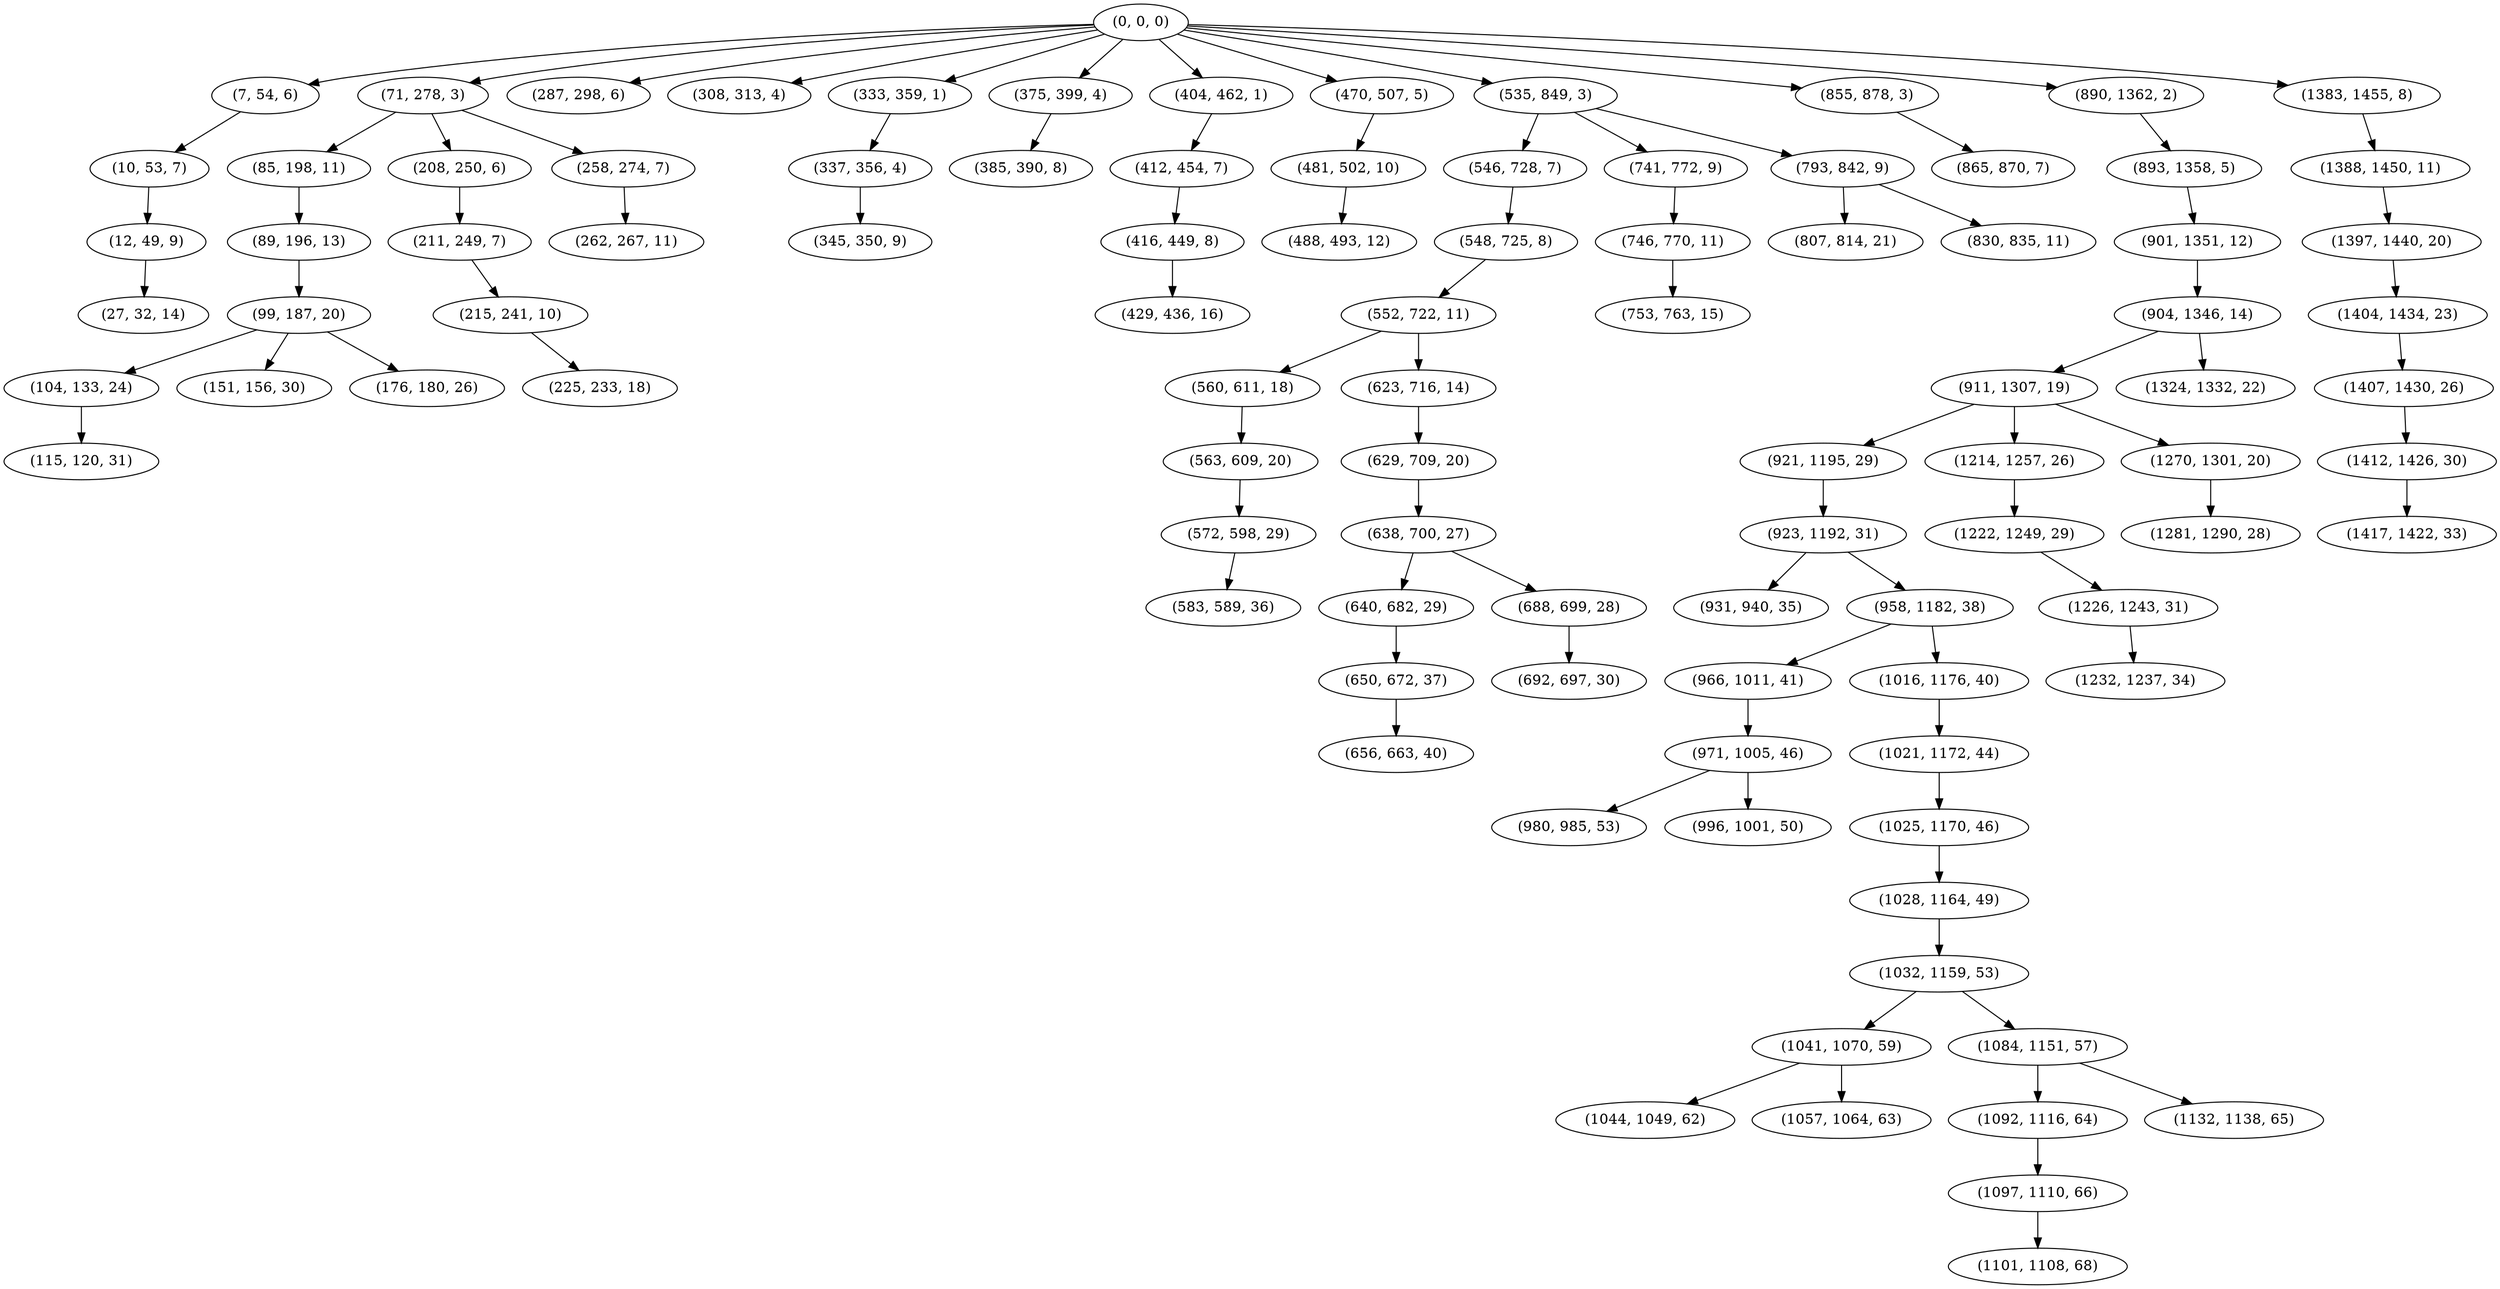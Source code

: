 digraph tree {
    "(0, 0, 0)";
    "(7, 54, 6)";
    "(10, 53, 7)";
    "(12, 49, 9)";
    "(27, 32, 14)";
    "(71, 278, 3)";
    "(85, 198, 11)";
    "(89, 196, 13)";
    "(99, 187, 20)";
    "(104, 133, 24)";
    "(115, 120, 31)";
    "(151, 156, 30)";
    "(176, 180, 26)";
    "(208, 250, 6)";
    "(211, 249, 7)";
    "(215, 241, 10)";
    "(225, 233, 18)";
    "(258, 274, 7)";
    "(262, 267, 11)";
    "(287, 298, 6)";
    "(308, 313, 4)";
    "(333, 359, 1)";
    "(337, 356, 4)";
    "(345, 350, 9)";
    "(375, 399, 4)";
    "(385, 390, 8)";
    "(404, 462, 1)";
    "(412, 454, 7)";
    "(416, 449, 8)";
    "(429, 436, 16)";
    "(470, 507, 5)";
    "(481, 502, 10)";
    "(488, 493, 12)";
    "(535, 849, 3)";
    "(546, 728, 7)";
    "(548, 725, 8)";
    "(552, 722, 11)";
    "(560, 611, 18)";
    "(563, 609, 20)";
    "(572, 598, 29)";
    "(583, 589, 36)";
    "(623, 716, 14)";
    "(629, 709, 20)";
    "(638, 700, 27)";
    "(640, 682, 29)";
    "(650, 672, 37)";
    "(656, 663, 40)";
    "(688, 699, 28)";
    "(692, 697, 30)";
    "(741, 772, 9)";
    "(746, 770, 11)";
    "(753, 763, 15)";
    "(793, 842, 9)";
    "(807, 814, 21)";
    "(830, 835, 11)";
    "(855, 878, 3)";
    "(865, 870, 7)";
    "(890, 1362, 2)";
    "(893, 1358, 5)";
    "(901, 1351, 12)";
    "(904, 1346, 14)";
    "(911, 1307, 19)";
    "(921, 1195, 29)";
    "(923, 1192, 31)";
    "(931, 940, 35)";
    "(958, 1182, 38)";
    "(966, 1011, 41)";
    "(971, 1005, 46)";
    "(980, 985, 53)";
    "(996, 1001, 50)";
    "(1016, 1176, 40)";
    "(1021, 1172, 44)";
    "(1025, 1170, 46)";
    "(1028, 1164, 49)";
    "(1032, 1159, 53)";
    "(1041, 1070, 59)";
    "(1044, 1049, 62)";
    "(1057, 1064, 63)";
    "(1084, 1151, 57)";
    "(1092, 1116, 64)";
    "(1097, 1110, 66)";
    "(1101, 1108, 68)";
    "(1132, 1138, 65)";
    "(1214, 1257, 26)";
    "(1222, 1249, 29)";
    "(1226, 1243, 31)";
    "(1232, 1237, 34)";
    "(1270, 1301, 20)";
    "(1281, 1290, 28)";
    "(1324, 1332, 22)";
    "(1383, 1455, 8)";
    "(1388, 1450, 11)";
    "(1397, 1440, 20)";
    "(1404, 1434, 23)";
    "(1407, 1430, 26)";
    "(1412, 1426, 30)";
    "(1417, 1422, 33)";
    "(0, 0, 0)" -> "(7, 54, 6)";
    "(0, 0, 0)" -> "(71, 278, 3)";
    "(0, 0, 0)" -> "(287, 298, 6)";
    "(0, 0, 0)" -> "(308, 313, 4)";
    "(0, 0, 0)" -> "(333, 359, 1)";
    "(0, 0, 0)" -> "(375, 399, 4)";
    "(0, 0, 0)" -> "(404, 462, 1)";
    "(0, 0, 0)" -> "(470, 507, 5)";
    "(0, 0, 0)" -> "(535, 849, 3)";
    "(0, 0, 0)" -> "(855, 878, 3)";
    "(0, 0, 0)" -> "(890, 1362, 2)";
    "(0, 0, 0)" -> "(1383, 1455, 8)";
    "(7, 54, 6)" -> "(10, 53, 7)";
    "(10, 53, 7)" -> "(12, 49, 9)";
    "(12, 49, 9)" -> "(27, 32, 14)";
    "(71, 278, 3)" -> "(85, 198, 11)";
    "(71, 278, 3)" -> "(208, 250, 6)";
    "(71, 278, 3)" -> "(258, 274, 7)";
    "(85, 198, 11)" -> "(89, 196, 13)";
    "(89, 196, 13)" -> "(99, 187, 20)";
    "(99, 187, 20)" -> "(104, 133, 24)";
    "(99, 187, 20)" -> "(151, 156, 30)";
    "(99, 187, 20)" -> "(176, 180, 26)";
    "(104, 133, 24)" -> "(115, 120, 31)";
    "(208, 250, 6)" -> "(211, 249, 7)";
    "(211, 249, 7)" -> "(215, 241, 10)";
    "(215, 241, 10)" -> "(225, 233, 18)";
    "(258, 274, 7)" -> "(262, 267, 11)";
    "(333, 359, 1)" -> "(337, 356, 4)";
    "(337, 356, 4)" -> "(345, 350, 9)";
    "(375, 399, 4)" -> "(385, 390, 8)";
    "(404, 462, 1)" -> "(412, 454, 7)";
    "(412, 454, 7)" -> "(416, 449, 8)";
    "(416, 449, 8)" -> "(429, 436, 16)";
    "(470, 507, 5)" -> "(481, 502, 10)";
    "(481, 502, 10)" -> "(488, 493, 12)";
    "(535, 849, 3)" -> "(546, 728, 7)";
    "(535, 849, 3)" -> "(741, 772, 9)";
    "(535, 849, 3)" -> "(793, 842, 9)";
    "(546, 728, 7)" -> "(548, 725, 8)";
    "(548, 725, 8)" -> "(552, 722, 11)";
    "(552, 722, 11)" -> "(560, 611, 18)";
    "(552, 722, 11)" -> "(623, 716, 14)";
    "(560, 611, 18)" -> "(563, 609, 20)";
    "(563, 609, 20)" -> "(572, 598, 29)";
    "(572, 598, 29)" -> "(583, 589, 36)";
    "(623, 716, 14)" -> "(629, 709, 20)";
    "(629, 709, 20)" -> "(638, 700, 27)";
    "(638, 700, 27)" -> "(640, 682, 29)";
    "(638, 700, 27)" -> "(688, 699, 28)";
    "(640, 682, 29)" -> "(650, 672, 37)";
    "(650, 672, 37)" -> "(656, 663, 40)";
    "(688, 699, 28)" -> "(692, 697, 30)";
    "(741, 772, 9)" -> "(746, 770, 11)";
    "(746, 770, 11)" -> "(753, 763, 15)";
    "(793, 842, 9)" -> "(807, 814, 21)";
    "(793, 842, 9)" -> "(830, 835, 11)";
    "(855, 878, 3)" -> "(865, 870, 7)";
    "(890, 1362, 2)" -> "(893, 1358, 5)";
    "(893, 1358, 5)" -> "(901, 1351, 12)";
    "(901, 1351, 12)" -> "(904, 1346, 14)";
    "(904, 1346, 14)" -> "(911, 1307, 19)";
    "(904, 1346, 14)" -> "(1324, 1332, 22)";
    "(911, 1307, 19)" -> "(921, 1195, 29)";
    "(911, 1307, 19)" -> "(1214, 1257, 26)";
    "(911, 1307, 19)" -> "(1270, 1301, 20)";
    "(921, 1195, 29)" -> "(923, 1192, 31)";
    "(923, 1192, 31)" -> "(931, 940, 35)";
    "(923, 1192, 31)" -> "(958, 1182, 38)";
    "(958, 1182, 38)" -> "(966, 1011, 41)";
    "(958, 1182, 38)" -> "(1016, 1176, 40)";
    "(966, 1011, 41)" -> "(971, 1005, 46)";
    "(971, 1005, 46)" -> "(980, 985, 53)";
    "(971, 1005, 46)" -> "(996, 1001, 50)";
    "(1016, 1176, 40)" -> "(1021, 1172, 44)";
    "(1021, 1172, 44)" -> "(1025, 1170, 46)";
    "(1025, 1170, 46)" -> "(1028, 1164, 49)";
    "(1028, 1164, 49)" -> "(1032, 1159, 53)";
    "(1032, 1159, 53)" -> "(1041, 1070, 59)";
    "(1032, 1159, 53)" -> "(1084, 1151, 57)";
    "(1041, 1070, 59)" -> "(1044, 1049, 62)";
    "(1041, 1070, 59)" -> "(1057, 1064, 63)";
    "(1084, 1151, 57)" -> "(1092, 1116, 64)";
    "(1084, 1151, 57)" -> "(1132, 1138, 65)";
    "(1092, 1116, 64)" -> "(1097, 1110, 66)";
    "(1097, 1110, 66)" -> "(1101, 1108, 68)";
    "(1214, 1257, 26)" -> "(1222, 1249, 29)";
    "(1222, 1249, 29)" -> "(1226, 1243, 31)";
    "(1226, 1243, 31)" -> "(1232, 1237, 34)";
    "(1270, 1301, 20)" -> "(1281, 1290, 28)";
    "(1383, 1455, 8)" -> "(1388, 1450, 11)";
    "(1388, 1450, 11)" -> "(1397, 1440, 20)";
    "(1397, 1440, 20)" -> "(1404, 1434, 23)";
    "(1404, 1434, 23)" -> "(1407, 1430, 26)";
    "(1407, 1430, 26)" -> "(1412, 1426, 30)";
    "(1412, 1426, 30)" -> "(1417, 1422, 33)";
}
